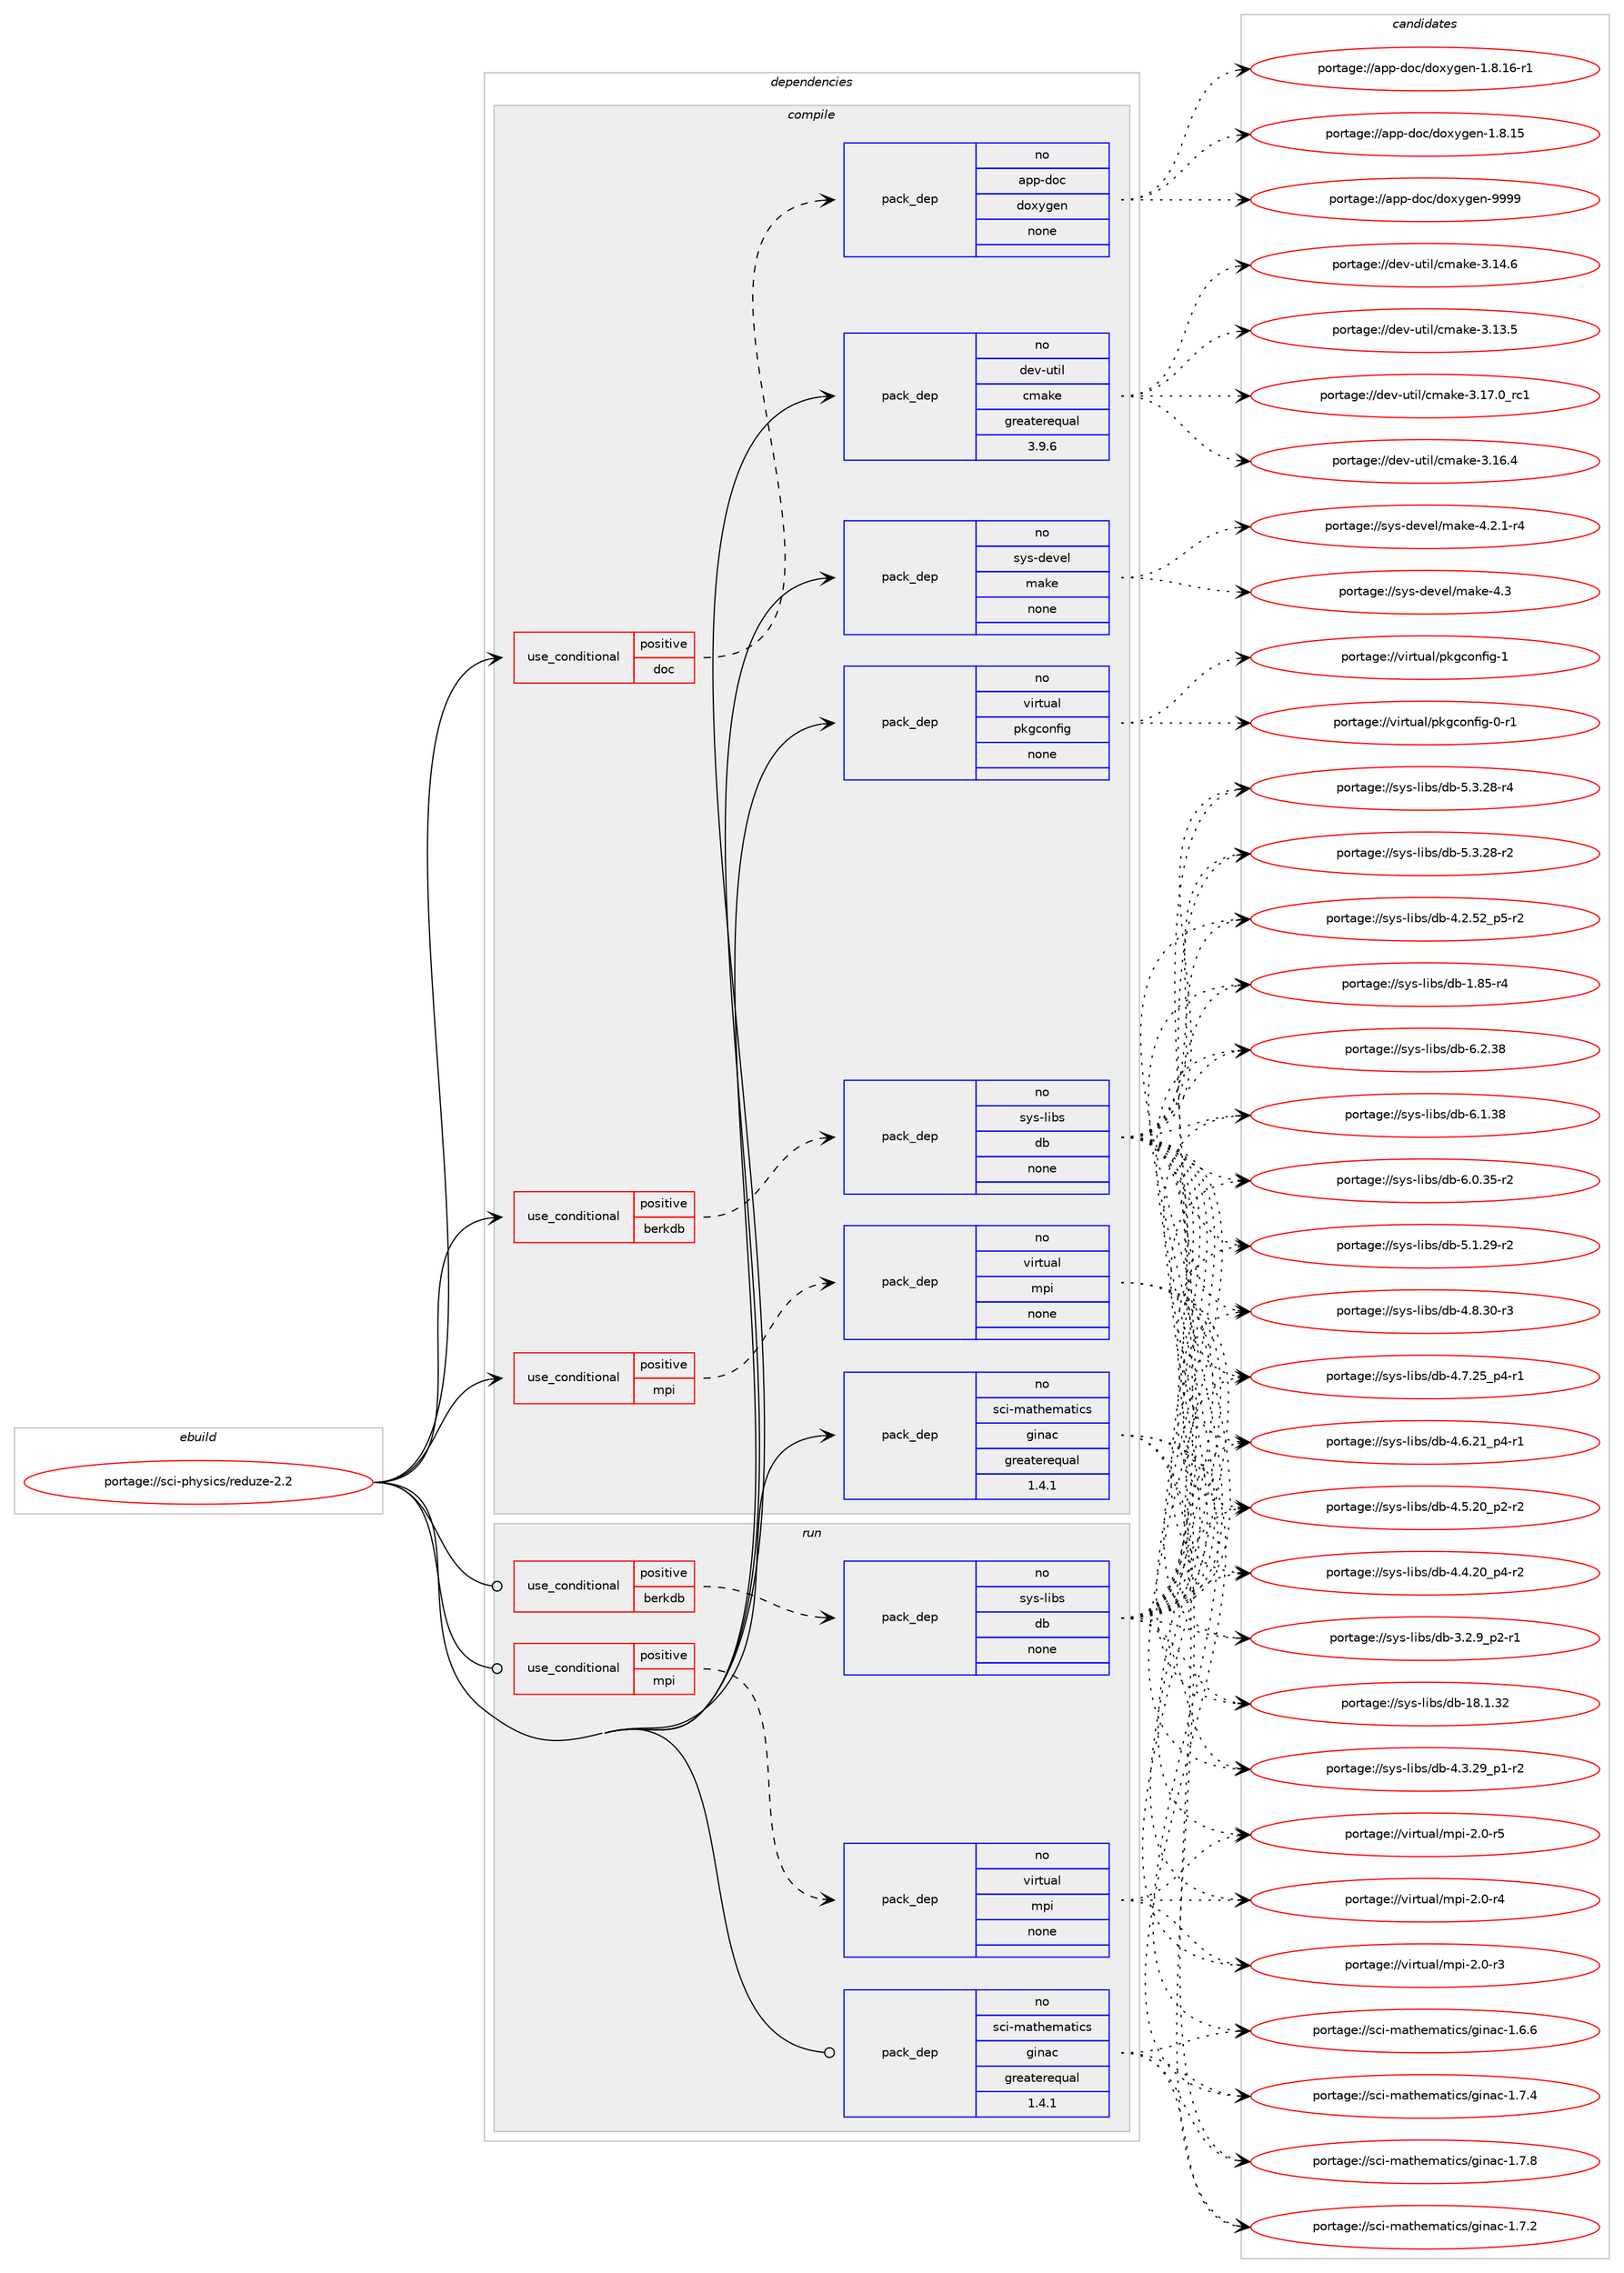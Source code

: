 digraph prolog {

# *************
# Graph options
# *************

newrank=true;
concentrate=true;
compound=true;
graph [rankdir=LR,fontname=Helvetica,fontsize=10,ranksep=1.5];#, ranksep=2.5, nodesep=0.2];
edge  [arrowhead=vee];
node  [fontname=Helvetica,fontsize=10];

# **********
# The ebuild
# **********

subgraph cluster_leftcol {
color=gray;
rank=same;
label=<<i>ebuild</i>>;
id [label="portage://sci-physics/reduze-2.2", color=red, width=4, href="../sci-physics/reduze-2.2.svg"];
}

# ****************
# The dependencies
# ****************

subgraph cluster_midcol {
color=gray;
label=<<i>dependencies</i>>;
subgraph cluster_compile {
fillcolor="#eeeeee";
style=filled;
label=<<i>compile</i>>;
subgraph cond16033 {
dependency82109 [label=<<TABLE BORDER="0" CELLBORDER="1" CELLSPACING="0" CELLPADDING="4"><TR><TD ROWSPAN="3" CELLPADDING="10">use_conditional</TD></TR><TR><TD>positive</TD></TR><TR><TD>berkdb</TD></TR></TABLE>>, shape=none, color=red];
subgraph pack64661 {
dependency82110 [label=<<TABLE BORDER="0" CELLBORDER="1" CELLSPACING="0" CELLPADDING="4" WIDTH="220"><TR><TD ROWSPAN="6" CELLPADDING="30">pack_dep</TD></TR><TR><TD WIDTH="110">no</TD></TR><TR><TD>sys-libs</TD></TR><TR><TD>db</TD></TR><TR><TD>none</TD></TR><TR><TD></TD></TR></TABLE>>, shape=none, color=blue];
}
dependency82109:e -> dependency82110:w [weight=20,style="dashed",arrowhead="vee"];
}
id:e -> dependency82109:w [weight=20,style="solid",arrowhead="vee"];
subgraph cond16034 {
dependency82111 [label=<<TABLE BORDER="0" CELLBORDER="1" CELLSPACING="0" CELLPADDING="4"><TR><TD ROWSPAN="3" CELLPADDING="10">use_conditional</TD></TR><TR><TD>positive</TD></TR><TR><TD>doc</TD></TR></TABLE>>, shape=none, color=red];
subgraph pack64662 {
dependency82112 [label=<<TABLE BORDER="0" CELLBORDER="1" CELLSPACING="0" CELLPADDING="4" WIDTH="220"><TR><TD ROWSPAN="6" CELLPADDING="30">pack_dep</TD></TR><TR><TD WIDTH="110">no</TD></TR><TR><TD>app-doc</TD></TR><TR><TD>doxygen</TD></TR><TR><TD>none</TD></TR><TR><TD></TD></TR></TABLE>>, shape=none, color=blue];
}
dependency82111:e -> dependency82112:w [weight=20,style="dashed",arrowhead="vee"];
}
id:e -> dependency82111:w [weight=20,style="solid",arrowhead="vee"];
subgraph cond16035 {
dependency82113 [label=<<TABLE BORDER="0" CELLBORDER="1" CELLSPACING="0" CELLPADDING="4"><TR><TD ROWSPAN="3" CELLPADDING="10">use_conditional</TD></TR><TR><TD>positive</TD></TR><TR><TD>mpi</TD></TR></TABLE>>, shape=none, color=red];
subgraph pack64663 {
dependency82114 [label=<<TABLE BORDER="0" CELLBORDER="1" CELLSPACING="0" CELLPADDING="4" WIDTH="220"><TR><TD ROWSPAN="6" CELLPADDING="30">pack_dep</TD></TR><TR><TD WIDTH="110">no</TD></TR><TR><TD>virtual</TD></TR><TR><TD>mpi</TD></TR><TR><TD>none</TD></TR><TR><TD></TD></TR></TABLE>>, shape=none, color=blue];
}
dependency82113:e -> dependency82114:w [weight=20,style="dashed",arrowhead="vee"];
}
id:e -> dependency82113:w [weight=20,style="solid",arrowhead="vee"];
subgraph pack64664 {
dependency82115 [label=<<TABLE BORDER="0" CELLBORDER="1" CELLSPACING="0" CELLPADDING="4" WIDTH="220"><TR><TD ROWSPAN="6" CELLPADDING="30">pack_dep</TD></TR><TR><TD WIDTH="110">no</TD></TR><TR><TD>dev-util</TD></TR><TR><TD>cmake</TD></TR><TR><TD>greaterequal</TD></TR><TR><TD>3.9.6</TD></TR></TABLE>>, shape=none, color=blue];
}
id:e -> dependency82115:w [weight=20,style="solid",arrowhead="vee"];
subgraph pack64665 {
dependency82116 [label=<<TABLE BORDER="0" CELLBORDER="1" CELLSPACING="0" CELLPADDING="4" WIDTH="220"><TR><TD ROWSPAN="6" CELLPADDING="30">pack_dep</TD></TR><TR><TD WIDTH="110">no</TD></TR><TR><TD>sci-mathematics</TD></TR><TR><TD>ginac</TD></TR><TR><TD>greaterequal</TD></TR><TR><TD>1.4.1</TD></TR></TABLE>>, shape=none, color=blue];
}
id:e -> dependency82116:w [weight=20,style="solid",arrowhead="vee"];
subgraph pack64666 {
dependency82117 [label=<<TABLE BORDER="0" CELLBORDER="1" CELLSPACING="0" CELLPADDING="4" WIDTH="220"><TR><TD ROWSPAN="6" CELLPADDING="30">pack_dep</TD></TR><TR><TD WIDTH="110">no</TD></TR><TR><TD>sys-devel</TD></TR><TR><TD>make</TD></TR><TR><TD>none</TD></TR><TR><TD></TD></TR></TABLE>>, shape=none, color=blue];
}
id:e -> dependency82117:w [weight=20,style="solid",arrowhead="vee"];
subgraph pack64667 {
dependency82118 [label=<<TABLE BORDER="0" CELLBORDER="1" CELLSPACING="0" CELLPADDING="4" WIDTH="220"><TR><TD ROWSPAN="6" CELLPADDING="30">pack_dep</TD></TR><TR><TD WIDTH="110">no</TD></TR><TR><TD>virtual</TD></TR><TR><TD>pkgconfig</TD></TR><TR><TD>none</TD></TR><TR><TD></TD></TR></TABLE>>, shape=none, color=blue];
}
id:e -> dependency82118:w [weight=20,style="solid",arrowhead="vee"];
}
subgraph cluster_compileandrun {
fillcolor="#eeeeee";
style=filled;
label=<<i>compile and run</i>>;
}
subgraph cluster_run {
fillcolor="#eeeeee";
style=filled;
label=<<i>run</i>>;
subgraph cond16036 {
dependency82119 [label=<<TABLE BORDER="0" CELLBORDER="1" CELLSPACING="0" CELLPADDING="4"><TR><TD ROWSPAN="3" CELLPADDING="10">use_conditional</TD></TR><TR><TD>positive</TD></TR><TR><TD>berkdb</TD></TR></TABLE>>, shape=none, color=red];
subgraph pack64668 {
dependency82120 [label=<<TABLE BORDER="0" CELLBORDER="1" CELLSPACING="0" CELLPADDING="4" WIDTH="220"><TR><TD ROWSPAN="6" CELLPADDING="30">pack_dep</TD></TR><TR><TD WIDTH="110">no</TD></TR><TR><TD>sys-libs</TD></TR><TR><TD>db</TD></TR><TR><TD>none</TD></TR><TR><TD></TD></TR></TABLE>>, shape=none, color=blue];
}
dependency82119:e -> dependency82120:w [weight=20,style="dashed",arrowhead="vee"];
}
id:e -> dependency82119:w [weight=20,style="solid",arrowhead="odot"];
subgraph cond16037 {
dependency82121 [label=<<TABLE BORDER="0" CELLBORDER="1" CELLSPACING="0" CELLPADDING="4"><TR><TD ROWSPAN="3" CELLPADDING="10">use_conditional</TD></TR><TR><TD>positive</TD></TR><TR><TD>mpi</TD></TR></TABLE>>, shape=none, color=red];
subgraph pack64669 {
dependency82122 [label=<<TABLE BORDER="0" CELLBORDER="1" CELLSPACING="0" CELLPADDING="4" WIDTH="220"><TR><TD ROWSPAN="6" CELLPADDING="30">pack_dep</TD></TR><TR><TD WIDTH="110">no</TD></TR><TR><TD>virtual</TD></TR><TR><TD>mpi</TD></TR><TR><TD>none</TD></TR><TR><TD></TD></TR></TABLE>>, shape=none, color=blue];
}
dependency82121:e -> dependency82122:w [weight=20,style="dashed",arrowhead="vee"];
}
id:e -> dependency82121:w [weight=20,style="solid",arrowhead="odot"];
subgraph pack64670 {
dependency82123 [label=<<TABLE BORDER="0" CELLBORDER="1" CELLSPACING="0" CELLPADDING="4" WIDTH="220"><TR><TD ROWSPAN="6" CELLPADDING="30">pack_dep</TD></TR><TR><TD WIDTH="110">no</TD></TR><TR><TD>sci-mathematics</TD></TR><TR><TD>ginac</TD></TR><TR><TD>greaterequal</TD></TR><TR><TD>1.4.1</TD></TR></TABLE>>, shape=none, color=blue];
}
id:e -> dependency82123:w [weight=20,style="solid",arrowhead="odot"];
}
}

# **************
# The candidates
# **************

subgraph cluster_choices {
rank=same;
color=gray;
label=<<i>candidates</i>>;

subgraph choice64661 {
color=black;
nodesep=1;
choice1151211154510810598115471009845544650465156 [label="portage://sys-libs/db-6.2.38", color=red, width=4,href="../sys-libs/db-6.2.38.svg"];
choice1151211154510810598115471009845544649465156 [label="portage://sys-libs/db-6.1.38", color=red, width=4,href="../sys-libs/db-6.1.38.svg"];
choice11512111545108105981154710098455446484651534511450 [label="portage://sys-libs/db-6.0.35-r2", color=red, width=4,href="../sys-libs/db-6.0.35-r2.svg"];
choice11512111545108105981154710098455346514650564511452 [label="portage://sys-libs/db-5.3.28-r4", color=red, width=4,href="../sys-libs/db-5.3.28-r4.svg"];
choice11512111545108105981154710098455346514650564511450 [label="portage://sys-libs/db-5.3.28-r2", color=red, width=4,href="../sys-libs/db-5.3.28-r2.svg"];
choice11512111545108105981154710098455346494650574511450 [label="portage://sys-libs/db-5.1.29-r2", color=red, width=4,href="../sys-libs/db-5.1.29-r2.svg"];
choice11512111545108105981154710098455246564651484511451 [label="portage://sys-libs/db-4.8.30-r3", color=red, width=4,href="../sys-libs/db-4.8.30-r3.svg"];
choice115121115451081059811547100984552465546505395112524511449 [label="portage://sys-libs/db-4.7.25_p4-r1", color=red, width=4,href="../sys-libs/db-4.7.25_p4-r1.svg"];
choice115121115451081059811547100984552465446504995112524511449 [label="portage://sys-libs/db-4.6.21_p4-r1", color=red, width=4,href="../sys-libs/db-4.6.21_p4-r1.svg"];
choice115121115451081059811547100984552465346504895112504511450 [label="portage://sys-libs/db-4.5.20_p2-r2", color=red, width=4,href="../sys-libs/db-4.5.20_p2-r2.svg"];
choice115121115451081059811547100984552465246504895112524511450 [label="portage://sys-libs/db-4.4.20_p4-r2", color=red, width=4,href="../sys-libs/db-4.4.20_p4-r2.svg"];
choice115121115451081059811547100984552465146505795112494511450 [label="portage://sys-libs/db-4.3.29_p1-r2", color=red, width=4,href="../sys-libs/db-4.3.29_p1-r2.svg"];
choice115121115451081059811547100984552465046535095112534511450 [label="portage://sys-libs/db-4.2.52_p5-r2", color=red, width=4,href="../sys-libs/db-4.2.52_p5-r2.svg"];
choice1151211154510810598115471009845514650465795112504511449 [label="portage://sys-libs/db-3.2.9_p2-r1", color=red, width=4,href="../sys-libs/db-3.2.9_p2-r1.svg"];
choice115121115451081059811547100984549564649465150 [label="portage://sys-libs/db-18.1.32", color=red, width=4,href="../sys-libs/db-18.1.32.svg"];
choice1151211154510810598115471009845494656534511452 [label="portage://sys-libs/db-1.85-r4", color=red, width=4,href="../sys-libs/db-1.85-r4.svg"];
dependency82110:e -> choice1151211154510810598115471009845544650465156:w [style=dotted,weight="100"];
dependency82110:e -> choice1151211154510810598115471009845544649465156:w [style=dotted,weight="100"];
dependency82110:e -> choice11512111545108105981154710098455446484651534511450:w [style=dotted,weight="100"];
dependency82110:e -> choice11512111545108105981154710098455346514650564511452:w [style=dotted,weight="100"];
dependency82110:e -> choice11512111545108105981154710098455346514650564511450:w [style=dotted,weight="100"];
dependency82110:e -> choice11512111545108105981154710098455346494650574511450:w [style=dotted,weight="100"];
dependency82110:e -> choice11512111545108105981154710098455246564651484511451:w [style=dotted,weight="100"];
dependency82110:e -> choice115121115451081059811547100984552465546505395112524511449:w [style=dotted,weight="100"];
dependency82110:e -> choice115121115451081059811547100984552465446504995112524511449:w [style=dotted,weight="100"];
dependency82110:e -> choice115121115451081059811547100984552465346504895112504511450:w [style=dotted,weight="100"];
dependency82110:e -> choice115121115451081059811547100984552465246504895112524511450:w [style=dotted,weight="100"];
dependency82110:e -> choice115121115451081059811547100984552465146505795112494511450:w [style=dotted,weight="100"];
dependency82110:e -> choice115121115451081059811547100984552465046535095112534511450:w [style=dotted,weight="100"];
dependency82110:e -> choice1151211154510810598115471009845514650465795112504511449:w [style=dotted,weight="100"];
dependency82110:e -> choice115121115451081059811547100984549564649465150:w [style=dotted,weight="100"];
dependency82110:e -> choice1151211154510810598115471009845494656534511452:w [style=dotted,weight="100"];
}
subgraph choice64662 {
color=black;
nodesep=1;
choice971121124510011199471001111201211031011104557575757 [label="portage://app-doc/doxygen-9999", color=red, width=4,href="../app-doc/doxygen-9999.svg"];
choice97112112451001119947100111120121103101110454946564649544511449 [label="portage://app-doc/doxygen-1.8.16-r1", color=red, width=4,href="../app-doc/doxygen-1.8.16-r1.svg"];
choice9711211245100111994710011112012110310111045494656464953 [label="portage://app-doc/doxygen-1.8.15", color=red, width=4,href="../app-doc/doxygen-1.8.15.svg"];
dependency82112:e -> choice971121124510011199471001111201211031011104557575757:w [style=dotted,weight="100"];
dependency82112:e -> choice97112112451001119947100111120121103101110454946564649544511449:w [style=dotted,weight="100"];
dependency82112:e -> choice9711211245100111994710011112012110310111045494656464953:w [style=dotted,weight="100"];
}
subgraph choice64663 {
color=black;
nodesep=1;
choice1181051141161179710847109112105455046484511453 [label="portage://virtual/mpi-2.0-r5", color=red, width=4,href="../virtual/mpi-2.0-r5.svg"];
choice1181051141161179710847109112105455046484511452 [label="portage://virtual/mpi-2.0-r4", color=red, width=4,href="../virtual/mpi-2.0-r4.svg"];
choice1181051141161179710847109112105455046484511451 [label="portage://virtual/mpi-2.0-r3", color=red, width=4,href="../virtual/mpi-2.0-r3.svg"];
dependency82114:e -> choice1181051141161179710847109112105455046484511453:w [style=dotted,weight="100"];
dependency82114:e -> choice1181051141161179710847109112105455046484511452:w [style=dotted,weight="100"];
dependency82114:e -> choice1181051141161179710847109112105455046484511451:w [style=dotted,weight="100"];
}
subgraph choice64664 {
color=black;
nodesep=1;
choice1001011184511711610510847991099710710145514649554648951149949 [label="portage://dev-util/cmake-3.17.0_rc1", color=red, width=4,href="../dev-util/cmake-3.17.0_rc1.svg"];
choice1001011184511711610510847991099710710145514649544652 [label="portage://dev-util/cmake-3.16.4", color=red, width=4,href="../dev-util/cmake-3.16.4.svg"];
choice1001011184511711610510847991099710710145514649524654 [label="portage://dev-util/cmake-3.14.6", color=red, width=4,href="../dev-util/cmake-3.14.6.svg"];
choice1001011184511711610510847991099710710145514649514653 [label="portage://dev-util/cmake-3.13.5", color=red, width=4,href="../dev-util/cmake-3.13.5.svg"];
dependency82115:e -> choice1001011184511711610510847991099710710145514649554648951149949:w [style=dotted,weight="100"];
dependency82115:e -> choice1001011184511711610510847991099710710145514649544652:w [style=dotted,weight="100"];
dependency82115:e -> choice1001011184511711610510847991099710710145514649524654:w [style=dotted,weight="100"];
dependency82115:e -> choice1001011184511711610510847991099710710145514649514653:w [style=dotted,weight="100"];
}
subgraph choice64665 {
color=black;
nodesep=1;
choice1159910545109971161041011099711610599115471031051109799454946554656 [label="portage://sci-mathematics/ginac-1.7.8", color=red, width=4,href="../sci-mathematics/ginac-1.7.8.svg"];
choice1159910545109971161041011099711610599115471031051109799454946554652 [label="portage://sci-mathematics/ginac-1.7.4", color=red, width=4,href="../sci-mathematics/ginac-1.7.4.svg"];
choice1159910545109971161041011099711610599115471031051109799454946554650 [label="portage://sci-mathematics/ginac-1.7.2", color=red, width=4,href="../sci-mathematics/ginac-1.7.2.svg"];
choice1159910545109971161041011099711610599115471031051109799454946544654 [label="portage://sci-mathematics/ginac-1.6.6", color=red, width=4,href="../sci-mathematics/ginac-1.6.6.svg"];
dependency82116:e -> choice1159910545109971161041011099711610599115471031051109799454946554656:w [style=dotted,weight="100"];
dependency82116:e -> choice1159910545109971161041011099711610599115471031051109799454946554652:w [style=dotted,weight="100"];
dependency82116:e -> choice1159910545109971161041011099711610599115471031051109799454946554650:w [style=dotted,weight="100"];
dependency82116:e -> choice1159910545109971161041011099711610599115471031051109799454946544654:w [style=dotted,weight="100"];
}
subgraph choice64666 {
color=black;
nodesep=1;
choice11512111545100101118101108471099710710145524651 [label="portage://sys-devel/make-4.3", color=red, width=4,href="../sys-devel/make-4.3.svg"];
choice1151211154510010111810110847109971071014552465046494511452 [label="portage://sys-devel/make-4.2.1-r4", color=red, width=4,href="../sys-devel/make-4.2.1-r4.svg"];
dependency82117:e -> choice11512111545100101118101108471099710710145524651:w [style=dotted,weight="100"];
dependency82117:e -> choice1151211154510010111810110847109971071014552465046494511452:w [style=dotted,weight="100"];
}
subgraph choice64667 {
color=black;
nodesep=1;
choice1181051141161179710847112107103991111101021051034549 [label="portage://virtual/pkgconfig-1", color=red, width=4,href="../virtual/pkgconfig-1.svg"];
choice11810511411611797108471121071039911111010210510345484511449 [label="portage://virtual/pkgconfig-0-r1", color=red, width=4,href="../virtual/pkgconfig-0-r1.svg"];
dependency82118:e -> choice1181051141161179710847112107103991111101021051034549:w [style=dotted,weight="100"];
dependency82118:e -> choice11810511411611797108471121071039911111010210510345484511449:w [style=dotted,weight="100"];
}
subgraph choice64668 {
color=black;
nodesep=1;
choice1151211154510810598115471009845544650465156 [label="portage://sys-libs/db-6.2.38", color=red, width=4,href="../sys-libs/db-6.2.38.svg"];
choice1151211154510810598115471009845544649465156 [label="portage://sys-libs/db-6.1.38", color=red, width=4,href="../sys-libs/db-6.1.38.svg"];
choice11512111545108105981154710098455446484651534511450 [label="portage://sys-libs/db-6.0.35-r2", color=red, width=4,href="../sys-libs/db-6.0.35-r2.svg"];
choice11512111545108105981154710098455346514650564511452 [label="portage://sys-libs/db-5.3.28-r4", color=red, width=4,href="../sys-libs/db-5.3.28-r4.svg"];
choice11512111545108105981154710098455346514650564511450 [label="portage://sys-libs/db-5.3.28-r2", color=red, width=4,href="../sys-libs/db-5.3.28-r2.svg"];
choice11512111545108105981154710098455346494650574511450 [label="portage://sys-libs/db-5.1.29-r2", color=red, width=4,href="../sys-libs/db-5.1.29-r2.svg"];
choice11512111545108105981154710098455246564651484511451 [label="portage://sys-libs/db-4.8.30-r3", color=red, width=4,href="../sys-libs/db-4.8.30-r3.svg"];
choice115121115451081059811547100984552465546505395112524511449 [label="portage://sys-libs/db-4.7.25_p4-r1", color=red, width=4,href="../sys-libs/db-4.7.25_p4-r1.svg"];
choice115121115451081059811547100984552465446504995112524511449 [label="portage://sys-libs/db-4.6.21_p4-r1", color=red, width=4,href="../sys-libs/db-4.6.21_p4-r1.svg"];
choice115121115451081059811547100984552465346504895112504511450 [label="portage://sys-libs/db-4.5.20_p2-r2", color=red, width=4,href="../sys-libs/db-4.5.20_p2-r2.svg"];
choice115121115451081059811547100984552465246504895112524511450 [label="portage://sys-libs/db-4.4.20_p4-r2", color=red, width=4,href="../sys-libs/db-4.4.20_p4-r2.svg"];
choice115121115451081059811547100984552465146505795112494511450 [label="portage://sys-libs/db-4.3.29_p1-r2", color=red, width=4,href="../sys-libs/db-4.3.29_p1-r2.svg"];
choice115121115451081059811547100984552465046535095112534511450 [label="portage://sys-libs/db-4.2.52_p5-r2", color=red, width=4,href="../sys-libs/db-4.2.52_p5-r2.svg"];
choice1151211154510810598115471009845514650465795112504511449 [label="portage://sys-libs/db-3.2.9_p2-r1", color=red, width=4,href="../sys-libs/db-3.2.9_p2-r1.svg"];
choice115121115451081059811547100984549564649465150 [label="portage://sys-libs/db-18.1.32", color=red, width=4,href="../sys-libs/db-18.1.32.svg"];
choice1151211154510810598115471009845494656534511452 [label="portage://sys-libs/db-1.85-r4", color=red, width=4,href="../sys-libs/db-1.85-r4.svg"];
dependency82120:e -> choice1151211154510810598115471009845544650465156:w [style=dotted,weight="100"];
dependency82120:e -> choice1151211154510810598115471009845544649465156:w [style=dotted,weight="100"];
dependency82120:e -> choice11512111545108105981154710098455446484651534511450:w [style=dotted,weight="100"];
dependency82120:e -> choice11512111545108105981154710098455346514650564511452:w [style=dotted,weight="100"];
dependency82120:e -> choice11512111545108105981154710098455346514650564511450:w [style=dotted,weight="100"];
dependency82120:e -> choice11512111545108105981154710098455346494650574511450:w [style=dotted,weight="100"];
dependency82120:e -> choice11512111545108105981154710098455246564651484511451:w [style=dotted,weight="100"];
dependency82120:e -> choice115121115451081059811547100984552465546505395112524511449:w [style=dotted,weight="100"];
dependency82120:e -> choice115121115451081059811547100984552465446504995112524511449:w [style=dotted,weight="100"];
dependency82120:e -> choice115121115451081059811547100984552465346504895112504511450:w [style=dotted,weight="100"];
dependency82120:e -> choice115121115451081059811547100984552465246504895112524511450:w [style=dotted,weight="100"];
dependency82120:e -> choice115121115451081059811547100984552465146505795112494511450:w [style=dotted,weight="100"];
dependency82120:e -> choice115121115451081059811547100984552465046535095112534511450:w [style=dotted,weight="100"];
dependency82120:e -> choice1151211154510810598115471009845514650465795112504511449:w [style=dotted,weight="100"];
dependency82120:e -> choice115121115451081059811547100984549564649465150:w [style=dotted,weight="100"];
dependency82120:e -> choice1151211154510810598115471009845494656534511452:w [style=dotted,weight="100"];
}
subgraph choice64669 {
color=black;
nodesep=1;
choice1181051141161179710847109112105455046484511453 [label="portage://virtual/mpi-2.0-r5", color=red, width=4,href="../virtual/mpi-2.0-r5.svg"];
choice1181051141161179710847109112105455046484511452 [label="portage://virtual/mpi-2.0-r4", color=red, width=4,href="../virtual/mpi-2.0-r4.svg"];
choice1181051141161179710847109112105455046484511451 [label="portage://virtual/mpi-2.0-r3", color=red, width=4,href="../virtual/mpi-2.0-r3.svg"];
dependency82122:e -> choice1181051141161179710847109112105455046484511453:w [style=dotted,weight="100"];
dependency82122:e -> choice1181051141161179710847109112105455046484511452:w [style=dotted,weight="100"];
dependency82122:e -> choice1181051141161179710847109112105455046484511451:w [style=dotted,weight="100"];
}
subgraph choice64670 {
color=black;
nodesep=1;
choice1159910545109971161041011099711610599115471031051109799454946554656 [label="portage://sci-mathematics/ginac-1.7.8", color=red, width=4,href="../sci-mathematics/ginac-1.7.8.svg"];
choice1159910545109971161041011099711610599115471031051109799454946554652 [label="portage://sci-mathematics/ginac-1.7.4", color=red, width=4,href="../sci-mathematics/ginac-1.7.4.svg"];
choice1159910545109971161041011099711610599115471031051109799454946554650 [label="portage://sci-mathematics/ginac-1.7.2", color=red, width=4,href="../sci-mathematics/ginac-1.7.2.svg"];
choice1159910545109971161041011099711610599115471031051109799454946544654 [label="portage://sci-mathematics/ginac-1.6.6", color=red, width=4,href="../sci-mathematics/ginac-1.6.6.svg"];
dependency82123:e -> choice1159910545109971161041011099711610599115471031051109799454946554656:w [style=dotted,weight="100"];
dependency82123:e -> choice1159910545109971161041011099711610599115471031051109799454946554652:w [style=dotted,weight="100"];
dependency82123:e -> choice1159910545109971161041011099711610599115471031051109799454946554650:w [style=dotted,weight="100"];
dependency82123:e -> choice1159910545109971161041011099711610599115471031051109799454946544654:w [style=dotted,weight="100"];
}
}

}
